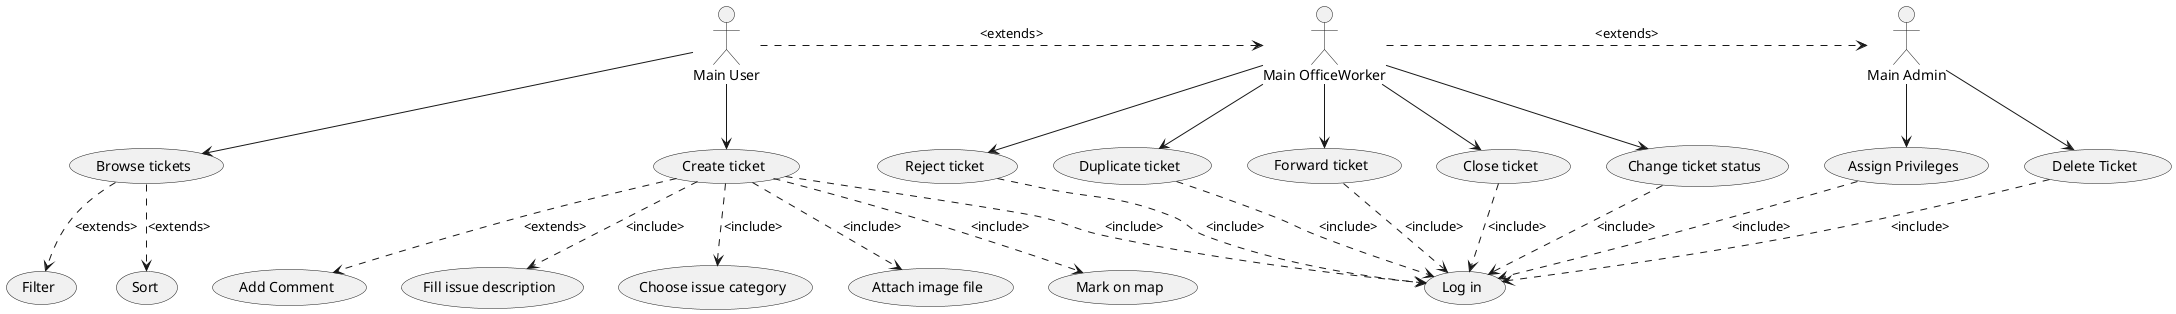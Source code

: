 @startuml
'https://plantuml.com/use-case-diagram

:Main Admin: as Admin
:Main OfficeWorker: as OfficeWorker
:Main User: as User


OfficeWorker --> (Reject ticket)
OfficeWorker --> (Duplicate ticket)
OfficeWorker --> (Forward ticket)
OfficeWorker --> (Close ticket)
OfficeWorker --> (Change ticket status)



User --> (Browse tickets)
User --> (Create ticket)
Admin --> (Assign Privileges)
Admin --> (Delete Ticket)
User .> OfficeWorker : <extends>
OfficeWorker .> Admin : <extends>


(Browse tickets) ..> (Filter): <extends>
(Browse tickets) ..> (Sort): <extends>
(Create ticket) ..> (Add Comment): <extends>
(Create ticket) ..> (Fill issue description): <include>
(Create ticket) ..> (Choose issue category): <include>
(Create ticket) ..> (Attach image file): <include>
(Create ticket) ..> (Mark on map): <include>

(Forward ticket) ..> (Log in) : <include>
(Duplicate ticket) ..> (Log in) : <include>
(Reject ticket) ..> (Log in) : <include>
(Close ticket) ..> (Log in) : <include>
(Change ticket status) ..> (Log in) : <include>
(Create ticket) ..> (Log in): <include>
(Assign Privileges) ..> (Log in) : <include>
(Delete Ticket) ..> (Log in) : <include>




@enduml